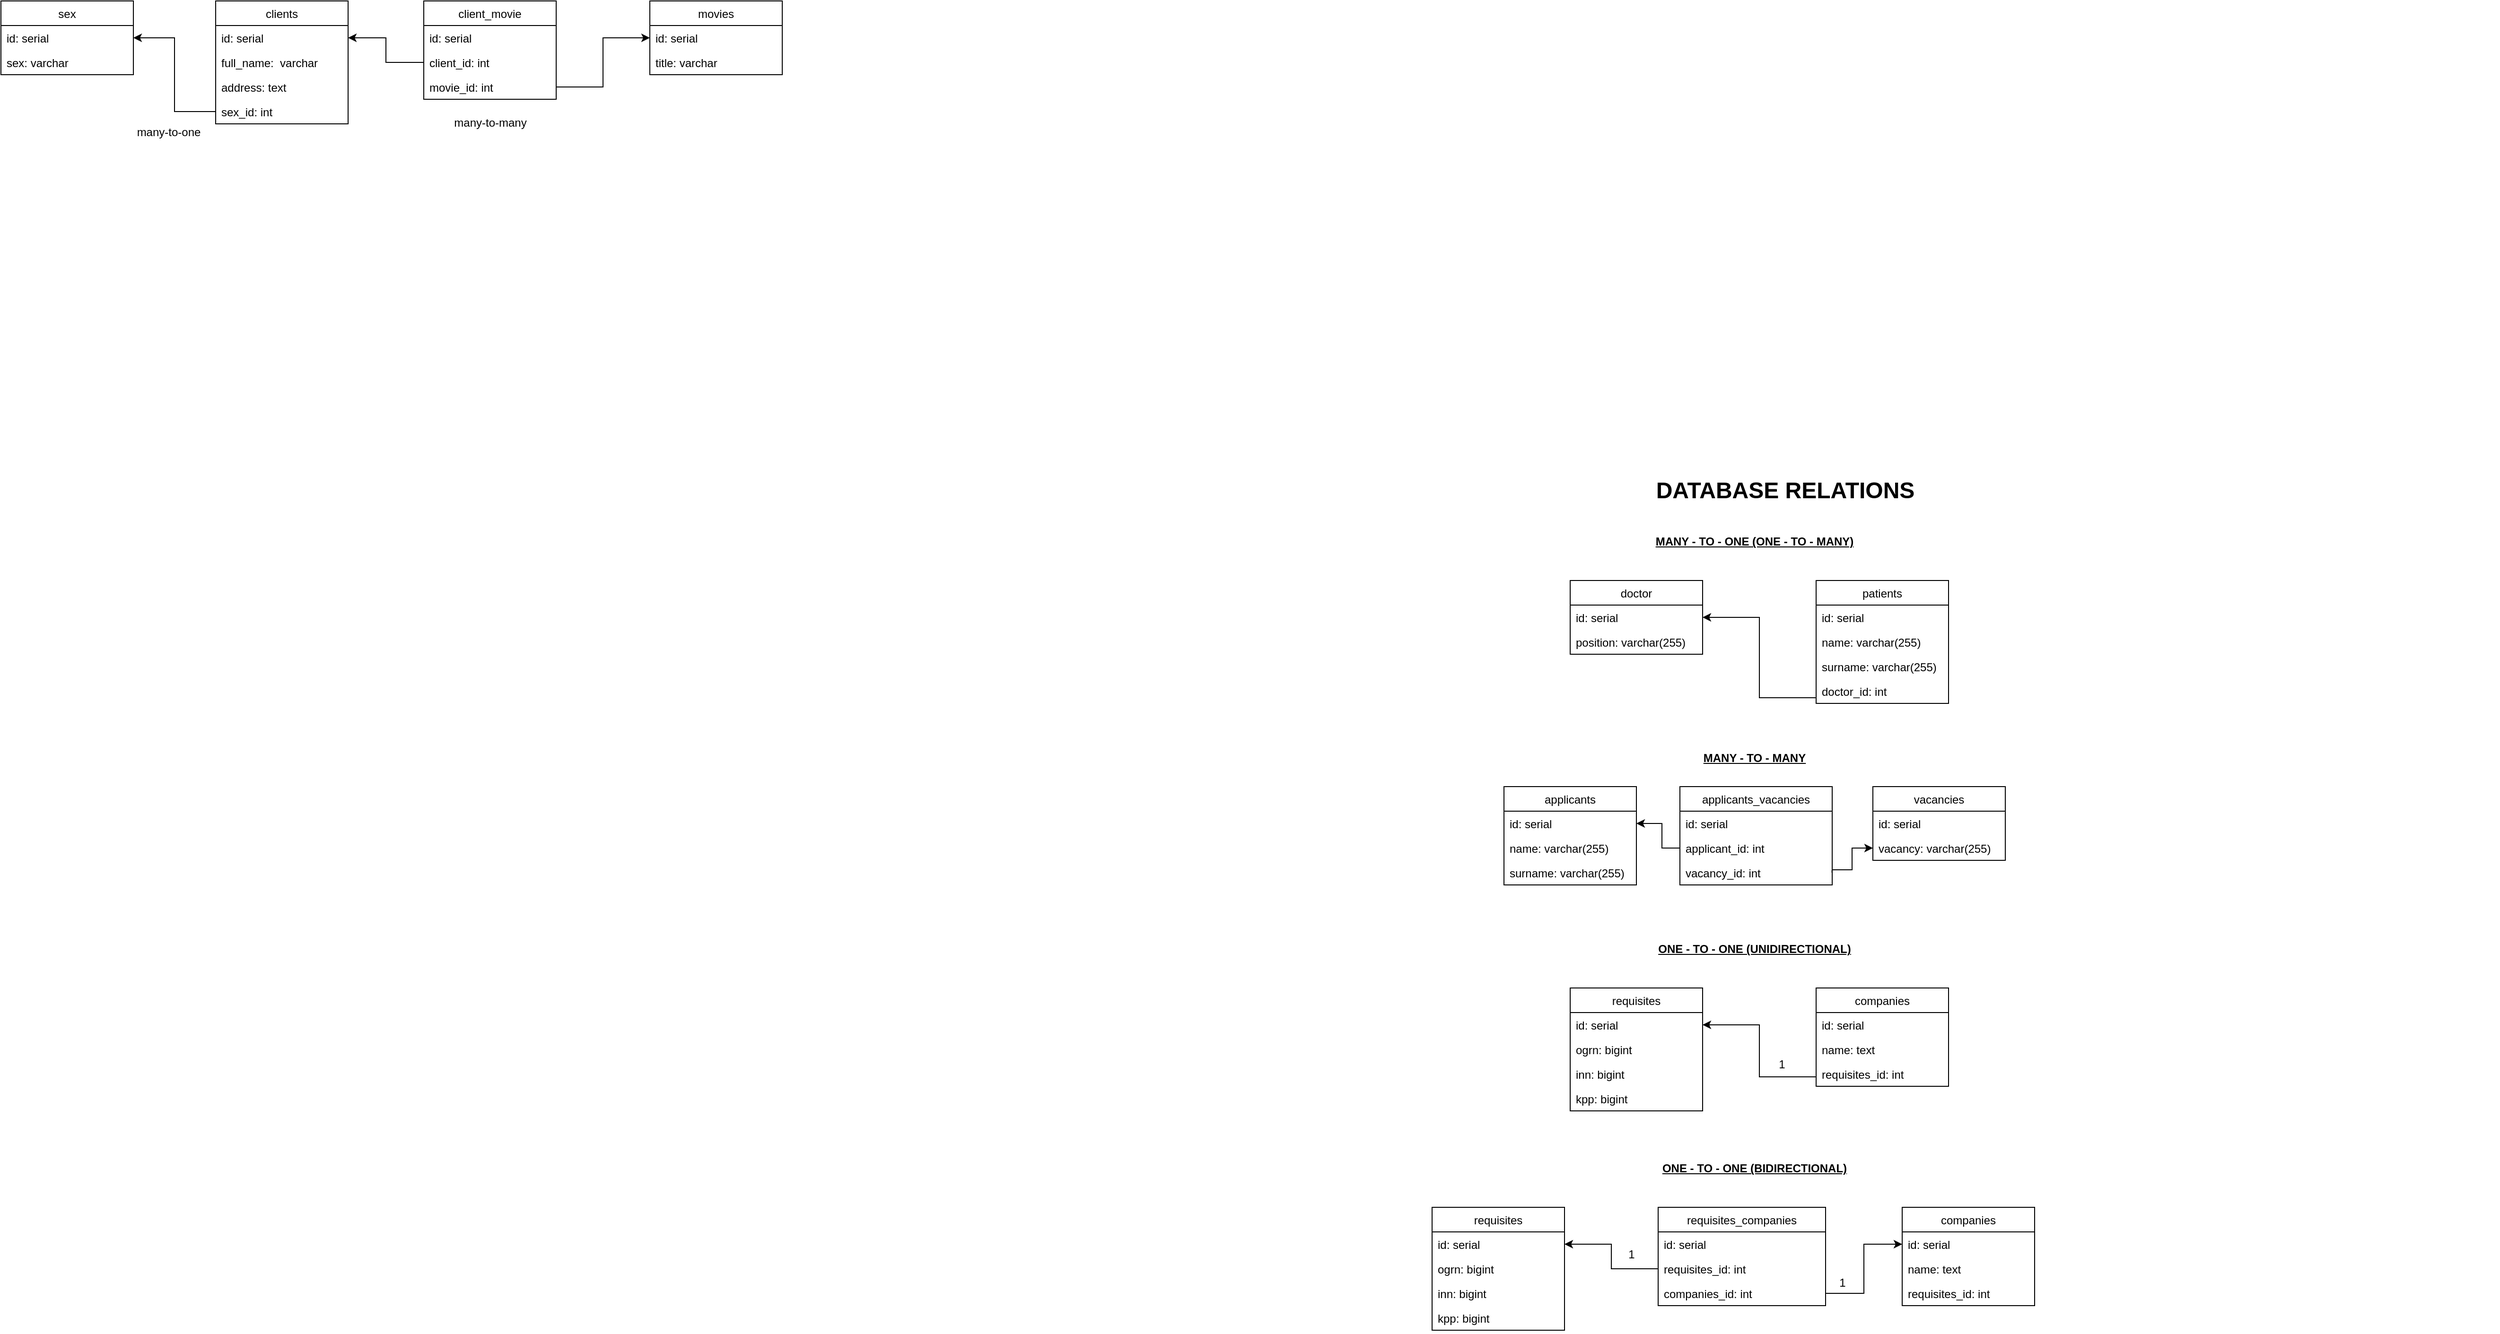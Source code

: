 <mxfile version="20.5.1" type="device"><diagram name="Page-1" id="929967ad-93f9-6ef4-fab6-5d389245f69c"><mxGraphModel dx="2899.5" dy="1791" grid="0" gridSize="10" guides="1" tooltips="1" connect="1" arrows="1" fold="1" page="1" pageScale="1.5" pageWidth="1169" pageHeight="826" background="none" math="0" shadow="0"><root><mxCell id="0" style=";html=1;"/><mxCell id="1" style=";html=1;" parent="0"/><mxCell id="1672d66443f91eb5-23" value="DATABASE RELATIONS" style="text;strokeColor=none;fillColor=none;html=1;fontSize=24;fontStyle=1;verticalAlign=middle;align=center;" parent="1" vertex="1"><mxGeometry x="122" y="160" width="1510" height="40" as="geometry"/></mxCell><mxCell id="rL9tpfaHO5yrpmSY-84i-18" value="" style="edgeStyle=orthogonalEdgeStyle;rounded=0;orthogonalLoop=1;jettySize=auto;html=1;exitX=0;exitY=0.5;exitDx=0;exitDy=0;entryX=1;entryY=0.5;entryDx=0;entryDy=0;" parent="1" source="rL9tpfaHO5yrpmSY-84i-13" target="rL9tpfaHO5yrpmSY-84i-15" edge="1"><mxGeometry relative="1" as="geometry"><Array as="points"><mxPoint x="910" y="399"/><mxPoint x="850" y="399"/><mxPoint x="850" y="314"/></Array></mxGeometry></mxCell><mxCell id="rL9tpfaHO5yrpmSY-84i-10" value="patients" style="swimlane;fontStyle=0;childLayout=stackLayout;horizontal=1;startSize=26;fillColor=none;horizontalStack=0;resizeParent=1;resizeParentMax=0;resizeLast=0;collapsible=1;marginBottom=0;" parent="1" vertex="1"><mxGeometry x="910" y="275" width="140" height="130" as="geometry"/></mxCell><mxCell id="rL9tpfaHO5yrpmSY-84i-12" value="id: serial" style="text;strokeColor=none;fillColor=none;align=left;verticalAlign=top;spacingLeft=4;spacingRight=4;overflow=hidden;rotatable=0;points=[[0,0.5],[1,0.5]];portConstraint=eastwest;" parent="rL9tpfaHO5yrpmSY-84i-10" vertex="1"><mxGeometry y="26" width="140" height="26" as="geometry"/></mxCell><mxCell id="rL9tpfaHO5yrpmSY-84i-13" value="name: varchar(255)" style="text;strokeColor=none;fillColor=none;align=left;verticalAlign=top;spacingLeft=4;spacingRight=4;overflow=hidden;rotatable=0;points=[[0,0.5],[1,0.5]];portConstraint=eastwest;" parent="rL9tpfaHO5yrpmSY-84i-10" vertex="1"><mxGeometry y="52" width="140" height="26" as="geometry"/></mxCell><mxCell id="rL9tpfaHO5yrpmSY-84i-11" value="surname: varchar(255)" style="text;strokeColor=none;fillColor=none;align=left;verticalAlign=top;spacingLeft=4;spacingRight=4;overflow=hidden;rotatable=0;points=[[0,0.5],[1,0.5]];portConstraint=eastwest;" parent="rL9tpfaHO5yrpmSY-84i-10" vertex="1"><mxGeometry y="78" width="140" height="26" as="geometry"/></mxCell><mxCell id="rL9tpfaHO5yrpmSY-84i-22" value="doctor_id: int" style="text;strokeColor=none;fillColor=none;align=left;verticalAlign=top;spacingLeft=4;spacingRight=4;overflow=hidden;rotatable=0;points=[[0,0.5],[1,0.5]];portConstraint=eastwest;" parent="rL9tpfaHO5yrpmSY-84i-10" vertex="1"><mxGeometry y="104" width="140" height="26" as="geometry"/></mxCell><mxCell id="rL9tpfaHO5yrpmSY-84i-14" value="doctor" style="swimlane;fontStyle=0;childLayout=stackLayout;horizontal=1;startSize=26;fillColor=none;horizontalStack=0;resizeParent=1;resizeParentMax=0;resizeLast=0;collapsible=1;marginBottom=0;" parent="1" vertex="1"><mxGeometry x="650" y="275" width="140" height="78" as="geometry"><mxRectangle x="650" y="516" width="70" height="30" as="alternateBounds"/></mxGeometry></mxCell><mxCell id="rL9tpfaHO5yrpmSY-84i-15" value="id: serial" style="text;strokeColor=none;fillColor=none;align=left;verticalAlign=top;spacingLeft=4;spacingRight=4;overflow=hidden;rotatable=0;points=[[0,0.5],[1,0.5]];portConstraint=eastwest;" parent="rL9tpfaHO5yrpmSY-84i-14" vertex="1"><mxGeometry y="26" width="140" height="26" as="geometry"/></mxCell><mxCell id="rL9tpfaHO5yrpmSY-84i-16" value="position: varchar(255)" style="text;strokeColor=none;fillColor=none;align=left;verticalAlign=top;spacingLeft=4;spacingRight=4;overflow=hidden;rotatable=0;points=[[0,0.5],[1,0.5]];portConstraint=eastwest;" parent="rL9tpfaHO5yrpmSY-84i-14" vertex="1"><mxGeometry y="52" width="140" height="26" as="geometry"/></mxCell><mxCell id="rL9tpfaHO5yrpmSY-84i-23" value="MANY - TO - ONE (ONE - TO - MANY)" style="text;html=1;strokeColor=none;fillColor=none;align=center;verticalAlign=middle;whiteSpace=wrap;rounded=0;fontStyle=5" parent="1" vertex="1"><mxGeometry x="730" y="219" width="230" height="30" as="geometry"/></mxCell><mxCell id="rL9tpfaHO5yrpmSY-84i-24" value="" style="edgeStyle=orthogonalEdgeStyle;rounded=0;orthogonalLoop=1;jettySize=auto;html=1;exitX=0;exitY=0.5;exitDx=0;exitDy=0;entryX=1;entryY=0.5;entryDx=0;entryDy=0;" parent="1" source="rL9tpfaHO5yrpmSY-84i-27" target="rL9tpfaHO5yrpmSY-84i-31" edge="1"><mxGeometry relative="1" as="geometry"><Array as="points"><mxPoint x="747" y="558"/><mxPoint x="747" y="532"/></Array></mxGeometry></mxCell><mxCell id="rL9tpfaHO5yrpmSY-84i-25" value="applicants_vacancies" style="swimlane;fontStyle=0;childLayout=stackLayout;horizontal=1;startSize=26;fillColor=none;horizontalStack=0;resizeParent=1;resizeParentMax=0;resizeLast=0;collapsible=1;marginBottom=0;" parent="1" vertex="1"><mxGeometry x="766" y="493" width="161" height="104" as="geometry"/></mxCell><mxCell id="rL9tpfaHO5yrpmSY-84i-26" value="id: serial" style="text;strokeColor=none;fillColor=none;align=left;verticalAlign=top;spacingLeft=4;spacingRight=4;overflow=hidden;rotatable=0;points=[[0,0.5],[1,0.5]];portConstraint=eastwest;" parent="rL9tpfaHO5yrpmSY-84i-25" vertex="1"><mxGeometry y="26" width="161" height="26" as="geometry"/></mxCell><mxCell id="rL9tpfaHO5yrpmSY-84i-27" value="applicant_id: int" style="text;strokeColor=none;fillColor=none;align=left;verticalAlign=top;spacingLeft=4;spacingRight=4;overflow=hidden;rotatable=0;points=[[0,0.5],[1,0.5]];portConstraint=eastwest;" parent="rL9tpfaHO5yrpmSY-84i-25" vertex="1"><mxGeometry y="52" width="161" height="26" as="geometry"/></mxCell><mxCell id="rL9tpfaHO5yrpmSY-84i-28" value="vacancy_id: int" style="text;strokeColor=none;fillColor=none;align=left;verticalAlign=top;spacingLeft=4;spacingRight=4;overflow=hidden;rotatable=0;points=[[0,0.5],[1,0.5]];portConstraint=eastwest;" parent="rL9tpfaHO5yrpmSY-84i-25" vertex="1"><mxGeometry y="78" width="161" height="26" as="geometry"/></mxCell><mxCell id="rL9tpfaHO5yrpmSY-84i-30" value="applicants" style="swimlane;fontStyle=0;childLayout=stackLayout;horizontal=1;startSize=26;fillColor=none;horizontalStack=0;resizeParent=1;resizeParentMax=0;resizeLast=0;collapsible=1;marginBottom=0;" parent="1" vertex="1"><mxGeometry x="580" y="493" width="140" height="104" as="geometry"><mxRectangle x="650" y="516" width="70" height="30" as="alternateBounds"/></mxGeometry></mxCell><mxCell id="rL9tpfaHO5yrpmSY-84i-31" value="id: serial" style="text;strokeColor=none;fillColor=none;align=left;verticalAlign=top;spacingLeft=4;spacingRight=4;overflow=hidden;rotatable=0;points=[[0,0.5],[1,0.5]];portConstraint=eastwest;" parent="rL9tpfaHO5yrpmSY-84i-30" vertex="1"><mxGeometry y="26" width="140" height="26" as="geometry"/></mxCell><mxCell id="rL9tpfaHO5yrpmSY-84i-32" value="name: varchar(255)" style="text;strokeColor=none;fillColor=none;align=left;verticalAlign=top;spacingLeft=4;spacingRight=4;overflow=hidden;rotatable=0;points=[[0,0.5],[1,0.5]];portConstraint=eastwest;" parent="rL9tpfaHO5yrpmSY-84i-30" vertex="1"><mxGeometry y="52" width="140" height="26" as="geometry"/></mxCell><mxCell id="rL9tpfaHO5yrpmSY-84i-34" value="surname: varchar(255)" style="text;strokeColor=none;fillColor=none;align=left;verticalAlign=top;spacingLeft=4;spacingRight=4;overflow=hidden;rotatable=0;points=[[0,0.5],[1,0.5]];portConstraint=eastwest;" parent="rL9tpfaHO5yrpmSY-84i-30" vertex="1"><mxGeometry y="78" width="140" height="26" as="geometry"/></mxCell><mxCell id="rL9tpfaHO5yrpmSY-84i-33" value="MANY - TO - MANY" style="text;html=1;strokeColor=none;fillColor=none;align=center;verticalAlign=middle;whiteSpace=wrap;rounded=0;fontStyle=5" parent="1" vertex="1"><mxGeometry x="730" y="448" width="230" height="30" as="geometry"/></mxCell><mxCell id="rL9tpfaHO5yrpmSY-84i-36" value="vacancies" style="swimlane;fontStyle=0;childLayout=stackLayout;horizontal=1;startSize=26;fillColor=none;horizontalStack=0;resizeParent=1;resizeParentMax=0;resizeLast=0;collapsible=1;marginBottom=0;" parent="1" vertex="1"><mxGeometry x="970" y="493" width="140" height="78" as="geometry"><mxRectangle x="650" y="516" width="70" height="30" as="alternateBounds"/></mxGeometry></mxCell><mxCell id="rL9tpfaHO5yrpmSY-84i-37" value="id: serial" style="text;strokeColor=none;fillColor=none;align=left;verticalAlign=top;spacingLeft=4;spacingRight=4;overflow=hidden;rotatable=0;points=[[0,0.5],[1,0.5]];portConstraint=eastwest;" parent="rL9tpfaHO5yrpmSY-84i-36" vertex="1"><mxGeometry y="26" width="140" height="26" as="geometry"/></mxCell><mxCell id="rL9tpfaHO5yrpmSY-84i-38" value="vacancy: varchar(255)" style="text;strokeColor=none;fillColor=none;align=left;verticalAlign=top;spacingLeft=4;spacingRight=4;overflow=hidden;rotatable=0;points=[[0,0.5],[1,0.5]];portConstraint=eastwest;" parent="rL9tpfaHO5yrpmSY-84i-36" vertex="1"><mxGeometry y="52" width="140" height="26" as="geometry"/></mxCell><mxCell id="rL9tpfaHO5yrpmSY-84i-40" style="edgeStyle=orthogonalEdgeStyle;rounded=0;orthogonalLoop=1;jettySize=auto;html=1;entryX=0;entryY=0.5;entryDx=0;entryDy=0;exitX=0.999;exitY=0.396;exitDx=0;exitDy=0;exitPerimeter=0;" parent="1" source="rL9tpfaHO5yrpmSY-84i-28" target="rL9tpfaHO5yrpmSY-84i-38" edge="1"><mxGeometry relative="1" as="geometry"><mxPoint x="925" y="584" as="sourcePoint"/><Array as="points"><mxPoint x="927" y="584"/><mxPoint x="927" y="581"/><mxPoint x="948" y="581"/><mxPoint x="948" y="558"/></Array></mxGeometry></mxCell><mxCell id="rL9tpfaHO5yrpmSY-84i-41" value="" style="edgeStyle=orthogonalEdgeStyle;rounded=0;orthogonalLoop=1;jettySize=auto;html=1;exitX=0;exitY=0.5;exitDx=0;exitDy=0;entryX=1;entryY=0.5;entryDx=0;entryDy=0;" parent="1" source="rL9tpfaHO5yrpmSY-84i-45" target="rL9tpfaHO5yrpmSY-84i-48" edge="1"><mxGeometry relative="1" as="geometry"><mxPoint x="909.72" y="826.614" as="sourcePoint"/><Array as="points"><mxPoint x="910" y="800"/><mxPoint x="850" y="800"/><mxPoint x="850" y="745"/></Array></mxGeometry></mxCell><mxCell id="rL9tpfaHO5yrpmSY-84i-42" value="companies" style="swimlane;fontStyle=0;childLayout=stackLayout;horizontal=1;startSize=26;fillColor=none;horizontalStack=0;resizeParent=1;resizeParentMax=0;resizeLast=0;collapsible=1;marginBottom=0;" parent="1" vertex="1"><mxGeometry x="910" y="706" width="140" height="104" as="geometry"/></mxCell><mxCell id="rL9tpfaHO5yrpmSY-84i-43" value="id: serial" style="text;strokeColor=none;fillColor=none;align=left;verticalAlign=top;spacingLeft=4;spacingRight=4;overflow=hidden;rotatable=0;points=[[0,0.5],[1,0.5]];portConstraint=eastwest;" parent="rL9tpfaHO5yrpmSY-84i-42" vertex="1"><mxGeometry y="26" width="140" height="26" as="geometry"/></mxCell><mxCell id="rL9tpfaHO5yrpmSY-84i-44" value="name: text" style="text;strokeColor=none;fillColor=none;align=left;verticalAlign=top;spacingLeft=4;spacingRight=4;overflow=hidden;rotatable=0;points=[[0,0.5],[1,0.5]];portConstraint=eastwest;" parent="rL9tpfaHO5yrpmSY-84i-42" vertex="1"><mxGeometry y="52" width="140" height="26" as="geometry"/></mxCell><mxCell id="rL9tpfaHO5yrpmSY-84i-45" value="requisites_id: int" style="text;strokeColor=none;fillColor=none;align=left;verticalAlign=top;spacingLeft=4;spacingRight=4;overflow=hidden;rotatable=0;points=[[0,0.5],[1,0.5]];portConstraint=eastwest;" parent="rL9tpfaHO5yrpmSY-84i-42" vertex="1"><mxGeometry y="78" width="140" height="26" as="geometry"/></mxCell><mxCell id="rL9tpfaHO5yrpmSY-84i-47" value="requisites" style="swimlane;fontStyle=0;childLayout=stackLayout;horizontal=1;startSize=26;fillColor=none;horizontalStack=0;resizeParent=1;resizeParentMax=0;resizeLast=0;collapsible=1;marginBottom=0;" parent="1" vertex="1"><mxGeometry x="650" y="706" width="140" height="130" as="geometry"><mxRectangle x="650" y="516" width="70" height="30" as="alternateBounds"/></mxGeometry></mxCell><mxCell id="rL9tpfaHO5yrpmSY-84i-48" value="id: serial" style="text;strokeColor=none;fillColor=none;align=left;verticalAlign=top;spacingLeft=4;spacingRight=4;overflow=hidden;rotatable=0;points=[[0,0.5],[1,0.5]];portConstraint=eastwest;" parent="rL9tpfaHO5yrpmSY-84i-47" vertex="1"><mxGeometry y="26" width="140" height="26" as="geometry"/></mxCell><mxCell id="rL9tpfaHO5yrpmSY-84i-49" value="ogrn: bigint" style="text;strokeColor=none;fillColor=none;align=left;verticalAlign=top;spacingLeft=4;spacingRight=4;overflow=hidden;rotatable=0;points=[[0,0.5],[1,0.5]];portConstraint=eastwest;" parent="rL9tpfaHO5yrpmSY-84i-47" vertex="1"><mxGeometry y="52" width="140" height="26" as="geometry"/></mxCell><mxCell id="rL9tpfaHO5yrpmSY-84i-51" value="inn: bigint" style="text;strokeColor=none;fillColor=none;align=left;verticalAlign=top;spacingLeft=4;spacingRight=4;overflow=hidden;rotatable=0;points=[[0,0.5],[1,0.5]];portConstraint=eastwest;" parent="rL9tpfaHO5yrpmSY-84i-47" vertex="1"><mxGeometry y="78" width="140" height="26" as="geometry"/></mxCell><mxCell id="rL9tpfaHO5yrpmSY-84i-52" value="kpp: bigint" style="text;strokeColor=none;fillColor=none;align=left;verticalAlign=top;spacingLeft=4;spacingRight=4;overflow=hidden;rotatable=0;points=[[0,0.5],[1,0.5]];portConstraint=eastwest;" parent="rL9tpfaHO5yrpmSY-84i-47" vertex="1"><mxGeometry y="104" width="140" height="26" as="geometry"/></mxCell><mxCell id="rL9tpfaHO5yrpmSY-84i-50" value="ONE - TO - ONE (UNIDIRECTIONAL)" style="text;html=1;strokeColor=none;fillColor=none;align=center;verticalAlign=middle;whiteSpace=wrap;rounded=0;fontStyle=5" parent="1" vertex="1"><mxGeometry x="730" y="650" width="230" height="30" as="geometry"/></mxCell><mxCell id="rL9tpfaHO5yrpmSY-84i-54" value="companies" style="swimlane;fontStyle=0;childLayout=stackLayout;horizontal=1;startSize=26;fillColor=none;horizontalStack=0;resizeParent=1;resizeParentMax=0;resizeLast=0;collapsible=1;marginBottom=0;" parent="1" vertex="1"><mxGeometry x="1001" y="938" width="140" height="104" as="geometry"/></mxCell><mxCell id="rL9tpfaHO5yrpmSY-84i-55" value="id: serial" style="text;strokeColor=none;fillColor=none;align=left;verticalAlign=top;spacingLeft=4;spacingRight=4;overflow=hidden;rotatable=0;points=[[0,0.5],[1,0.5]];portConstraint=eastwest;" parent="rL9tpfaHO5yrpmSY-84i-54" vertex="1"><mxGeometry y="26" width="140" height="26" as="geometry"/></mxCell><mxCell id="rL9tpfaHO5yrpmSY-84i-56" value="name: text" style="text;strokeColor=none;fillColor=none;align=left;verticalAlign=top;spacingLeft=4;spacingRight=4;overflow=hidden;rotatable=0;points=[[0,0.5],[1,0.5]];portConstraint=eastwest;" parent="rL9tpfaHO5yrpmSY-84i-54" vertex="1"><mxGeometry y="52" width="140" height="26" as="geometry"/></mxCell><mxCell id="rL9tpfaHO5yrpmSY-84i-57" value="requisites_id: int" style="text;strokeColor=none;fillColor=none;align=left;verticalAlign=top;spacingLeft=4;spacingRight=4;overflow=hidden;rotatable=0;points=[[0,0.5],[1,0.5]];portConstraint=eastwest;" parent="rL9tpfaHO5yrpmSY-84i-54" vertex="1"><mxGeometry y="78" width="140" height="26" as="geometry"/></mxCell><mxCell id="rL9tpfaHO5yrpmSY-84i-58" value="requisites" style="swimlane;fontStyle=0;childLayout=stackLayout;horizontal=1;startSize=26;fillColor=none;horizontalStack=0;resizeParent=1;resizeParentMax=0;resizeLast=0;collapsible=1;marginBottom=0;" parent="1" vertex="1"><mxGeometry x="504" y="938" width="140" height="130" as="geometry"><mxRectangle x="650" y="516" width="70" height="30" as="alternateBounds"/></mxGeometry></mxCell><mxCell id="rL9tpfaHO5yrpmSY-84i-59" value="id: serial" style="text;strokeColor=none;fillColor=none;align=left;verticalAlign=top;spacingLeft=4;spacingRight=4;overflow=hidden;rotatable=0;points=[[0,0.5],[1,0.5]];portConstraint=eastwest;" parent="rL9tpfaHO5yrpmSY-84i-58" vertex="1"><mxGeometry y="26" width="140" height="26" as="geometry"/></mxCell><mxCell id="rL9tpfaHO5yrpmSY-84i-60" value="ogrn: bigint" style="text;strokeColor=none;fillColor=none;align=left;verticalAlign=top;spacingLeft=4;spacingRight=4;overflow=hidden;rotatable=0;points=[[0,0.5],[1,0.5]];portConstraint=eastwest;" parent="rL9tpfaHO5yrpmSY-84i-58" vertex="1"><mxGeometry y="52" width="140" height="26" as="geometry"/></mxCell><mxCell id="rL9tpfaHO5yrpmSY-84i-61" value="inn: bigint" style="text;strokeColor=none;fillColor=none;align=left;verticalAlign=top;spacingLeft=4;spacingRight=4;overflow=hidden;rotatable=0;points=[[0,0.5],[1,0.5]];portConstraint=eastwest;" parent="rL9tpfaHO5yrpmSY-84i-58" vertex="1"><mxGeometry y="78" width="140" height="26" as="geometry"/></mxCell><mxCell id="rL9tpfaHO5yrpmSY-84i-62" value="kpp: bigint" style="text;strokeColor=none;fillColor=none;align=left;verticalAlign=top;spacingLeft=4;spacingRight=4;overflow=hidden;rotatable=0;points=[[0,0.5],[1,0.5]];portConstraint=eastwest;" parent="rL9tpfaHO5yrpmSY-84i-58" vertex="1"><mxGeometry y="104" width="140" height="26" as="geometry"/></mxCell><mxCell id="rL9tpfaHO5yrpmSY-84i-63" value="ONE - TO - ONE (BIDIRECTIONAL)" style="text;html=1;strokeColor=none;fillColor=none;align=center;verticalAlign=middle;whiteSpace=wrap;rounded=0;fontStyle=5" parent="1" vertex="1"><mxGeometry x="730" y="882" width="230" height="30" as="geometry"/></mxCell><mxCell id="rL9tpfaHO5yrpmSY-84i-64" value="requisites_companies" style="swimlane;fontStyle=0;childLayout=stackLayout;horizontal=1;startSize=26;fillColor=none;horizontalStack=0;resizeParent=1;resizeParentMax=0;resizeLast=0;collapsible=1;marginBottom=0;" parent="1" vertex="1"><mxGeometry x="743" y="938" width="177" height="104" as="geometry"><mxRectangle x="650" y="516" width="70" height="30" as="alternateBounds"/></mxGeometry></mxCell><mxCell id="rL9tpfaHO5yrpmSY-84i-65" value="id: serial" style="text;strokeColor=none;fillColor=none;align=left;verticalAlign=top;spacingLeft=4;spacingRight=4;overflow=hidden;rotatable=0;points=[[0,0.5],[1,0.5]];portConstraint=eastwest;" parent="rL9tpfaHO5yrpmSY-84i-64" vertex="1"><mxGeometry y="26" width="177" height="26" as="geometry"/></mxCell><mxCell id="rL9tpfaHO5yrpmSY-84i-66" value="requisites_id: int" style="text;strokeColor=none;fillColor=none;align=left;verticalAlign=top;spacingLeft=4;spacingRight=4;overflow=hidden;rotatable=0;points=[[0,0.5],[1,0.5]];portConstraint=eastwest;" parent="rL9tpfaHO5yrpmSY-84i-64" vertex="1"><mxGeometry y="52" width="177" height="26" as="geometry"/></mxCell><mxCell id="rL9tpfaHO5yrpmSY-84i-67" value="companies_id: int" style="text;strokeColor=none;fillColor=none;align=left;verticalAlign=top;spacingLeft=4;spacingRight=4;overflow=hidden;rotatable=0;points=[[0,0.5],[1,0.5]];portConstraint=eastwest;" parent="rL9tpfaHO5yrpmSY-84i-64" vertex="1"><mxGeometry y="78" width="177" height="26" as="geometry"/></mxCell><mxCell id="rL9tpfaHO5yrpmSY-84i-70" style="edgeStyle=orthogonalEdgeStyle;rounded=0;orthogonalLoop=1;jettySize=auto;html=1;entryX=1;entryY=0.5;entryDx=0;entryDy=0;" parent="1" source="rL9tpfaHO5yrpmSY-84i-66" target="rL9tpfaHO5yrpmSY-84i-59" edge="1"><mxGeometry relative="1" as="geometry"/></mxCell><mxCell id="rL9tpfaHO5yrpmSY-84i-71" style="edgeStyle=orthogonalEdgeStyle;rounded=0;orthogonalLoop=1;jettySize=auto;html=1;exitX=1;exitY=0.5;exitDx=0;exitDy=0;entryX=0;entryY=0.5;entryDx=0;entryDy=0;" parent="1" source="rL9tpfaHO5yrpmSY-84i-67" target="rL9tpfaHO5yrpmSY-84i-55" edge="1"><mxGeometry relative="1" as="geometry"/></mxCell><mxCell id="UZnTn4ZucUKye3DBMYVC-1" value="1" style="text;html=1;strokeColor=none;fillColor=none;align=center;verticalAlign=middle;whiteSpace=wrap;rounded=0;" parent="1" vertex="1"><mxGeometry x="844" y="772" width="60" height="30" as="geometry"/></mxCell><mxCell id="UZnTn4ZucUKye3DBMYVC-3" value="1" style="text;html=1;strokeColor=none;fillColor=none;align=center;verticalAlign=middle;whiteSpace=wrap;rounded=0;" parent="1" vertex="1"><mxGeometry x="685" y="973" width="60" height="30" as="geometry"/></mxCell><mxCell id="UZnTn4ZucUKye3DBMYVC-4" value="1" style="text;html=1;strokeColor=none;fillColor=none;align=center;verticalAlign=middle;whiteSpace=wrap;rounded=0;" parent="1" vertex="1"><mxGeometry x="908" y="1003" width="60" height="30" as="geometry"/></mxCell><mxCell id="r8CIRD183KaymLv543o--1" value="clients" style="swimlane;fontStyle=0;childLayout=stackLayout;horizontal=1;startSize=26;fillColor=none;horizontalStack=0;resizeParent=1;resizeParentMax=0;resizeLast=0;collapsible=1;marginBottom=0;" parent="1" vertex="1"><mxGeometry x="-782" y="-338" width="140" height="130" as="geometry"/></mxCell><mxCell id="r8CIRD183KaymLv543o--2" value="id: serial" style="text;strokeColor=none;fillColor=none;align=left;verticalAlign=top;spacingLeft=4;spacingRight=4;overflow=hidden;rotatable=0;points=[[0,0.5],[1,0.5]];portConstraint=eastwest;" parent="r8CIRD183KaymLv543o--1" vertex="1"><mxGeometry y="26" width="140" height="26" as="geometry"/></mxCell><mxCell id="r8CIRD183KaymLv543o--3" value="full_name:  varchar" style="text;strokeColor=none;fillColor=none;align=left;verticalAlign=top;spacingLeft=4;spacingRight=4;overflow=hidden;rotatable=0;points=[[0,0.5],[1,0.5]];portConstraint=eastwest;" parent="r8CIRD183KaymLv543o--1" vertex="1"><mxGeometry y="52" width="140" height="26" as="geometry"/></mxCell><mxCell id="r8CIRD183KaymLv543o--4" value="address: text" style="text;strokeColor=none;fillColor=none;align=left;verticalAlign=top;spacingLeft=4;spacingRight=4;overflow=hidden;rotatable=0;points=[[0,0.5],[1,0.5]];portConstraint=eastwest;" parent="r8CIRD183KaymLv543o--1" vertex="1"><mxGeometry y="78" width="140" height="26" as="geometry"/></mxCell><mxCell id="3P2QljzY7Zr--zjINi-z-3" value="sex_id: int" style="text;strokeColor=none;fillColor=none;align=left;verticalAlign=top;spacingLeft=4;spacingRight=4;overflow=hidden;rotatable=0;points=[[0,0.5],[1,0.5]];portConstraint=eastwest;" parent="r8CIRD183KaymLv543o--1" vertex="1"><mxGeometry y="104" width="140" height="26" as="geometry"/></mxCell><mxCell id="55JWKxPAHmxhWwFtZ-nz-6" value="movies" style="swimlane;fontStyle=0;childLayout=stackLayout;horizontal=1;startSize=26;fillColor=none;horizontalStack=0;resizeParent=1;resizeParentMax=0;resizeLast=0;collapsible=1;marginBottom=0;" parent="1" vertex="1"><mxGeometry x="-323" y="-338" width="140" height="78" as="geometry"/></mxCell><mxCell id="55JWKxPAHmxhWwFtZ-nz-7" value="id: serial" style="text;strokeColor=none;fillColor=none;align=left;verticalAlign=top;spacingLeft=4;spacingRight=4;overflow=hidden;rotatable=0;points=[[0,0.5],[1,0.5]];portConstraint=eastwest;" parent="55JWKxPAHmxhWwFtZ-nz-6" vertex="1"><mxGeometry y="26" width="140" height="26" as="geometry"/></mxCell><mxCell id="55JWKxPAHmxhWwFtZ-nz-8" value="title: varchar" style="text;strokeColor=none;fillColor=none;align=left;verticalAlign=top;spacingLeft=4;spacingRight=4;overflow=hidden;rotatable=0;points=[[0,0.5],[1,0.5]];portConstraint=eastwest;" parent="55JWKxPAHmxhWwFtZ-nz-6" vertex="1"><mxGeometry y="52" width="140" height="26" as="geometry"/></mxCell><mxCell id="55JWKxPAHmxhWwFtZ-nz-22" value="sex" style="swimlane;fontStyle=0;childLayout=stackLayout;horizontal=1;startSize=26;fillColor=none;horizontalStack=0;resizeParent=1;resizeParentMax=0;resizeLast=0;collapsible=1;marginBottom=0;" parent="1" vertex="1"><mxGeometry x="-1009" y="-338" width="140" height="78" as="geometry"/></mxCell><mxCell id="55JWKxPAHmxhWwFtZ-nz-23" value="id: serial" style="text;strokeColor=none;fillColor=none;align=left;verticalAlign=top;spacingLeft=4;spacingRight=4;overflow=hidden;rotatable=0;points=[[0,0.5],[1,0.5]];portConstraint=eastwest;" parent="55JWKxPAHmxhWwFtZ-nz-22" vertex="1"><mxGeometry y="26" width="140" height="26" as="geometry"/></mxCell><mxCell id="55JWKxPAHmxhWwFtZ-nz-24" value="sex: varchar" style="text;strokeColor=none;fillColor=none;align=left;verticalAlign=top;spacingLeft=4;spacingRight=4;overflow=hidden;rotatable=0;points=[[0,0.5],[1,0.5]];portConstraint=eastwest;" parent="55JWKxPAHmxhWwFtZ-nz-22" vertex="1"><mxGeometry y="52" width="140" height="26" as="geometry"/></mxCell><mxCell id="3P2QljzY7Zr--zjINi-z-11" style="edgeStyle=orthogonalEdgeStyle;rounded=0;orthogonalLoop=1;jettySize=auto;html=1;" parent="1" source="3P2QljzY7Zr--zjINi-z-3" target="55JWKxPAHmxhWwFtZ-nz-23" edge="1"><mxGeometry relative="1" as="geometry"/></mxCell><mxCell id="3P2QljzY7Zr--zjINi-z-13" value="many-to-one" style="text;html=1;strokeColor=none;fillColor=none;align=center;verticalAlign=middle;whiteSpace=wrap;rounded=0;" parent="1" vertex="1"><mxGeometry x="-876.5" y="-214" width="89" height="30" as="geometry"/></mxCell><mxCell id="FRfMLZjUPTcstvILrk_w-1" value="client_movie" style="swimlane;fontStyle=0;childLayout=stackLayout;horizontal=1;startSize=26;fillColor=none;horizontalStack=0;resizeParent=1;resizeParentMax=0;resizeLast=0;collapsible=1;marginBottom=0;" vertex="1" parent="1"><mxGeometry x="-562" y="-338" width="140" height="104" as="geometry"/></mxCell><mxCell id="FRfMLZjUPTcstvILrk_w-2" value="id: serial" style="text;strokeColor=none;fillColor=none;align=left;verticalAlign=top;spacingLeft=4;spacingRight=4;overflow=hidden;rotatable=0;points=[[0,0.5],[1,0.5]];portConstraint=eastwest;" vertex="1" parent="FRfMLZjUPTcstvILrk_w-1"><mxGeometry y="26" width="140" height="26" as="geometry"/></mxCell><mxCell id="FRfMLZjUPTcstvILrk_w-3" value="client_id: int" style="text;strokeColor=none;fillColor=none;align=left;verticalAlign=top;spacingLeft=4;spacingRight=4;overflow=hidden;rotatable=0;points=[[0,0.5],[1,0.5]];portConstraint=eastwest;" vertex="1" parent="FRfMLZjUPTcstvILrk_w-1"><mxGeometry y="52" width="140" height="26" as="geometry"/></mxCell><mxCell id="FRfMLZjUPTcstvILrk_w-5" value="movie_id: int" style="text;strokeColor=none;fillColor=none;align=left;verticalAlign=top;spacingLeft=4;spacingRight=4;overflow=hidden;rotatable=0;points=[[0,0.5],[1,0.5]];portConstraint=eastwest;" vertex="1" parent="FRfMLZjUPTcstvILrk_w-1"><mxGeometry y="78" width="140" height="26" as="geometry"/></mxCell><mxCell id="FRfMLZjUPTcstvILrk_w-6" style="edgeStyle=orthogonalEdgeStyle;rounded=0;orthogonalLoop=1;jettySize=auto;html=1;entryX=0;entryY=0.5;entryDx=0;entryDy=0;" edge="1" parent="1" source="FRfMLZjUPTcstvILrk_w-5" target="55JWKxPAHmxhWwFtZ-nz-7"><mxGeometry relative="1" as="geometry"/></mxCell><mxCell id="FRfMLZjUPTcstvILrk_w-7" style="edgeStyle=orthogonalEdgeStyle;rounded=0;orthogonalLoop=1;jettySize=auto;html=1;" edge="1" parent="1" source="FRfMLZjUPTcstvILrk_w-3" target="r8CIRD183KaymLv543o--2"><mxGeometry relative="1" as="geometry"/></mxCell><mxCell id="FRfMLZjUPTcstvILrk_w-8" value="many-to-many" style="text;html=1;strokeColor=none;fillColor=none;align=center;verticalAlign=middle;whiteSpace=wrap;rounded=0;" vertex="1" parent="1"><mxGeometry x="-536.5" y="-224" width="89" height="30" as="geometry"/></mxCell></root></mxGraphModel></diagram></mxfile>